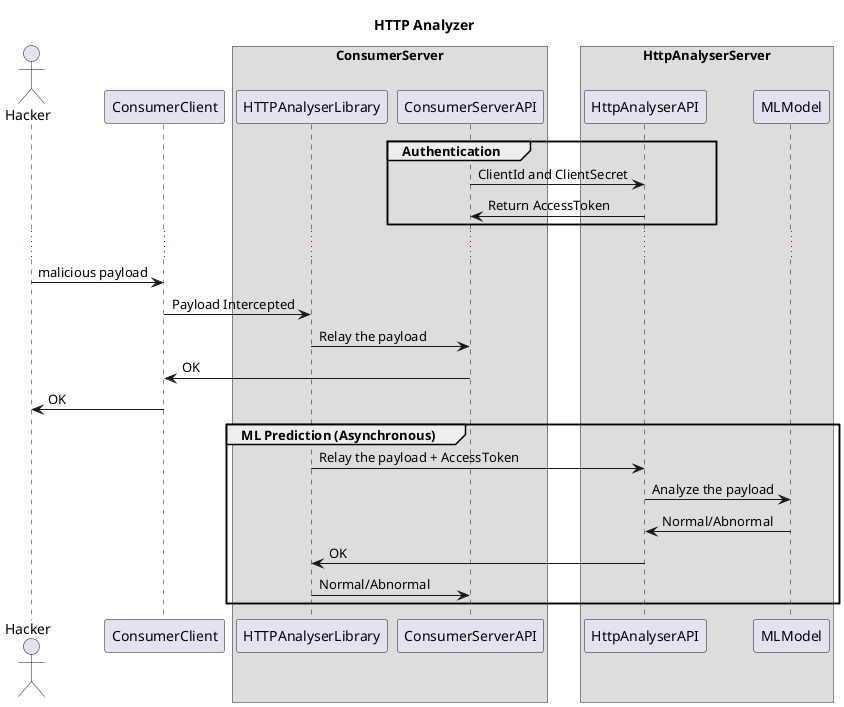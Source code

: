 @startuml
title HTTP Analyzer
actor Hacker
participant ConsumerClient
box ConsumerServer
participant HTTPAnalyserLibrary as H
participant ConsumerServerAPI as A
end box
box HttpAnalyserServer
participant HttpAnalyserAPI as HA
participant MLModel
end box

group Authentication
A -> HA: ClientId and ClientSecret
HA -> A: Return AccessToken
end

...

Hacker -> ConsumerClient: malicious payload
ConsumerClient -> H: Payload Intercepted
H -> A: Relay the payload
A -> ConsumerClient: OK
ConsumerClient -> Hacker: OK
group ML Prediction (Asynchronous)
H -> HA: Relay the payload + AccessToken
HA -> MLModel: Analyze the payload
MLModel -> HA: Normal/Abnormal
HA -> H: OK
H -> A: Normal/Abnormal
end

@enduml